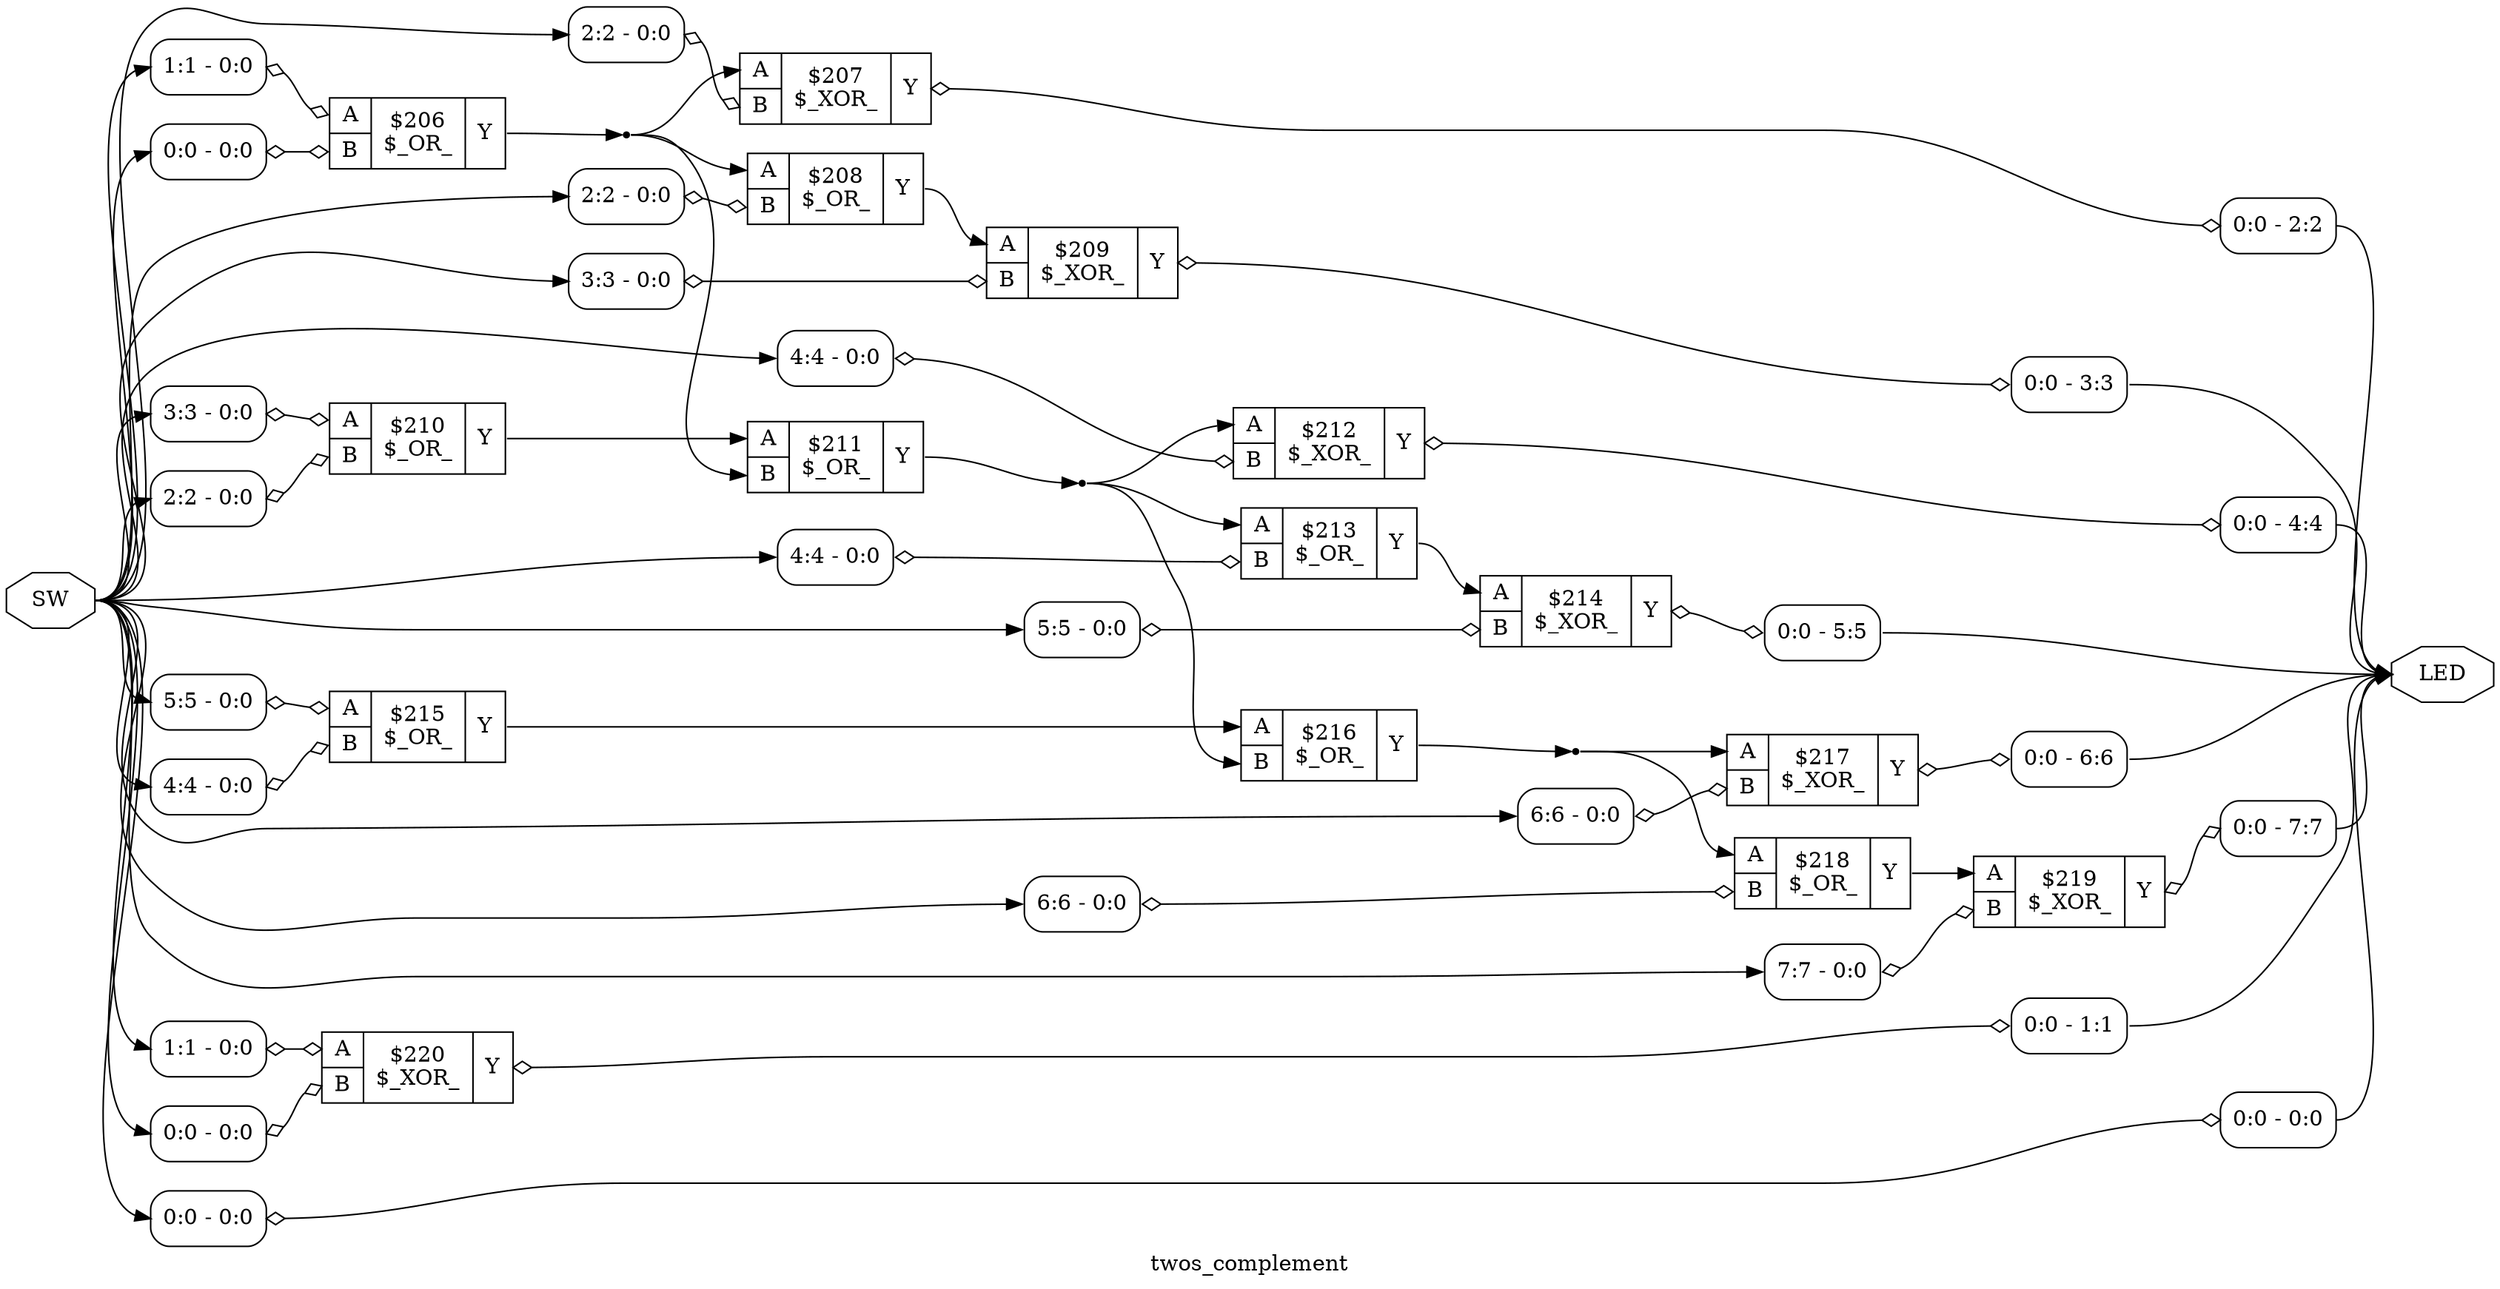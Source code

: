 digraph "twos_complement" {
label="twos_complement";
rankdir="LR";
remincross=true;
n9 [ shape=octagon, label="LED", color="black", fontcolor="black" ];
n10 [ shape=octagon, label="SW", color="black", fontcolor="black" ];
c14 [ shape=record, label="{{<p11> A|<p12> B}|$206\n$_OR_|{<p13> Y}}",  ];
x0 [ shape=record, style=rounded, label="<s0> 1:1 - 0:0 ", color="black", fontcolor="black" ];
x0:e -> c14:p11:w [arrowhead=odiamond, arrowtail=odiamond, dir=both, color="black", fontcolor="black", label=""];
x1 [ shape=record, style=rounded, label="<s0> 0:0 - 0:0 ", color="black", fontcolor="black" ];
x1:e -> c14:p12:w [arrowhead=odiamond, arrowtail=odiamond, dir=both, color="black", fontcolor="black", label=""];
c15 [ shape=record, label="{{<p11> A|<p12> B}|$207\n$_XOR_|{<p13> Y}}",  ];
x2 [ shape=record, style=rounded, label="<s0> 2:2 - 0:0 ", color="black", fontcolor="black" ];
x2:e -> c15:p12:w [arrowhead=odiamond, arrowtail=odiamond, dir=both, color="black", fontcolor="black", label=""];
x3 [ shape=record, style=rounded, label="<s0> 0:0 - 2:2 ", color="black", fontcolor="black" ];
c15:p13:e -> x3:w [arrowhead=odiamond, arrowtail=odiamond, dir=both, color="black", fontcolor="black", label=""];
c16 [ shape=record, label="{{<p11> A|<p12> B}|$208\n$_OR_|{<p13> Y}}",  ];
x4 [ shape=record, style=rounded, label="<s0> 2:2 - 0:0 ", color="black", fontcolor="black" ];
x4:e -> c16:p12:w [arrowhead=odiamond, arrowtail=odiamond, dir=both, color="black", fontcolor="black", label=""];
c17 [ shape=record, label="{{<p11> A|<p12> B}|$209\n$_XOR_|{<p13> Y}}",  ];
x5 [ shape=record, style=rounded, label="<s0> 3:3 - 0:0 ", color="black", fontcolor="black" ];
x5:e -> c17:p12:w [arrowhead=odiamond, arrowtail=odiamond, dir=both, color="black", fontcolor="black", label=""];
x6 [ shape=record, style=rounded, label="<s0> 0:0 - 3:3 ", color="black", fontcolor="black" ];
c17:p13:e -> x6:w [arrowhead=odiamond, arrowtail=odiamond, dir=both, color="black", fontcolor="black", label=""];
c18 [ shape=record, label="{{<p11> A|<p12> B}|$210\n$_OR_|{<p13> Y}}",  ];
x7 [ shape=record, style=rounded, label="<s0> 3:3 - 0:0 ", color="black", fontcolor="black" ];
x7:e -> c18:p11:w [arrowhead=odiamond, arrowtail=odiamond, dir=both, color="black", fontcolor="black", label=""];
x8 [ shape=record, style=rounded, label="<s0> 2:2 - 0:0 ", color="black", fontcolor="black" ];
x8:e -> c18:p12:w [arrowhead=odiamond, arrowtail=odiamond, dir=both, color="black", fontcolor="black", label=""];
c19 [ shape=record, label="{{<p11> A|<p12> B}|$211\n$_OR_|{<p13> Y}}",  ];
c20 [ shape=record, label="{{<p11> A|<p12> B}|$212\n$_XOR_|{<p13> Y}}",  ];
x9 [ shape=record, style=rounded, label="<s0> 4:4 - 0:0 ", color="black", fontcolor="black" ];
x9:e -> c20:p12:w [arrowhead=odiamond, arrowtail=odiamond, dir=both, color="black", fontcolor="black", label=""];
x10 [ shape=record, style=rounded, label="<s0> 0:0 - 4:4 ", color="black", fontcolor="black" ];
c20:p13:e -> x10:w [arrowhead=odiamond, arrowtail=odiamond, dir=both, color="black", fontcolor="black", label=""];
c21 [ shape=record, label="{{<p11> A|<p12> B}|$213\n$_OR_|{<p13> Y}}",  ];
x11 [ shape=record, style=rounded, label="<s0> 4:4 - 0:0 ", color="black", fontcolor="black" ];
x11:e -> c21:p12:w [arrowhead=odiamond, arrowtail=odiamond, dir=both, color="black", fontcolor="black", label=""];
c22 [ shape=record, label="{{<p11> A|<p12> B}|$214\n$_XOR_|{<p13> Y}}",  ];
x12 [ shape=record, style=rounded, label="<s0> 5:5 - 0:0 ", color="black", fontcolor="black" ];
x12:e -> c22:p12:w [arrowhead=odiamond, arrowtail=odiamond, dir=both, color="black", fontcolor="black", label=""];
x13 [ shape=record, style=rounded, label="<s0> 0:0 - 5:5 ", color="black", fontcolor="black" ];
c22:p13:e -> x13:w [arrowhead=odiamond, arrowtail=odiamond, dir=both, color="black", fontcolor="black", label=""];
c23 [ shape=record, label="{{<p11> A|<p12> B}|$215\n$_OR_|{<p13> Y}}",  ];
x14 [ shape=record, style=rounded, label="<s0> 5:5 - 0:0 ", color="black", fontcolor="black" ];
x14:e -> c23:p11:w [arrowhead=odiamond, arrowtail=odiamond, dir=both, color="black", fontcolor="black", label=""];
x15 [ shape=record, style=rounded, label="<s0> 4:4 - 0:0 ", color="black", fontcolor="black" ];
x15:e -> c23:p12:w [arrowhead=odiamond, arrowtail=odiamond, dir=both, color="black", fontcolor="black", label=""];
c24 [ shape=record, label="{{<p11> A|<p12> B}|$216\n$_OR_|{<p13> Y}}",  ];
c25 [ shape=record, label="{{<p11> A|<p12> B}|$217\n$_XOR_|{<p13> Y}}",  ];
x16 [ shape=record, style=rounded, label="<s0> 6:6 - 0:0 ", color="black", fontcolor="black" ];
x16:e -> c25:p12:w [arrowhead=odiamond, arrowtail=odiamond, dir=both, color="black", fontcolor="black", label=""];
x17 [ shape=record, style=rounded, label="<s0> 0:0 - 6:6 ", color="black", fontcolor="black" ];
c25:p13:e -> x17:w [arrowhead=odiamond, arrowtail=odiamond, dir=both, color="black", fontcolor="black", label=""];
c26 [ shape=record, label="{{<p11> A|<p12> B}|$218\n$_OR_|{<p13> Y}}",  ];
x18 [ shape=record, style=rounded, label="<s0> 6:6 - 0:0 ", color="black", fontcolor="black" ];
x18:e -> c26:p12:w [arrowhead=odiamond, arrowtail=odiamond, dir=both, color="black", fontcolor="black", label=""];
c27 [ shape=record, label="{{<p11> A|<p12> B}|$219\n$_XOR_|{<p13> Y}}",  ];
x19 [ shape=record, style=rounded, label="<s0> 7:7 - 0:0 ", color="black", fontcolor="black" ];
x19:e -> c27:p12:w [arrowhead=odiamond, arrowtail=odiamond, dir=both, color="black", fontcolor="black", label=""];
x20 [ shape=record, style=rounded, label="<s0> 0:0 - 7:7 ", color="black", fontcolor="black" ];
c27:p13:e -> x20:w [arrowhead=odiamond, arrowtail=odiamond, dir=both, color="black", fontcolor="black", label=""];
c28 [ shape=record, label="{{<p11> A|<p12> B}|$220\n$_XOR_|{<p13> Y}}",  ];
x21 [ shape=record, style=rounded, label="<s0> 1:1 - 0:0 ", color="black", fontcolor="black" ];
x21:e -> c28:p11:w [arrowhead=odiamond, arrowtail=odiamond, dir=both, color="black", fontcolor="black", label=""];
x22 [ shape=record, style=rounded, label="<s0> 0:0 - 0:0 ", color="black", fontcolor="black" ];
x22:e -> c28:p12:w [arrowhead=odiamond, arrowtail=odiamond, dir=both, color="black", fontcolor="black", label=""];
x23 [ shape=record, style=rounded, label="<s0> 0:0 - 1:1 ", color="black", fontcolor="black" ];
c28:p13:e -> x23:w [arrowhead=odiamond, arrowtail=odiamond, dir=both, color="black", fontcolor="black", label=""];
x24 [ shape=record, style=rounded, label="<s0> 0:0 - 0:0 ", color="black", fontcolor="black" ];
x25 [ shape=record, style=rounded, label="<s0> 0:0 - 0:0 ", color="black", fontcolor="black" ];
x24:e -> x25:w [arrowhead=odiamond, arrowtail=odiamond, dir=both, color="black", fontcolor="black", label=""];
n1 [ shape=point ];
c14:p13:e -> n1:w [color="black", fontcolor="black", label=""];
n1:e -> c15:p11:w [color="black", fontcolor="black", label=""];
n1:e -> c16:p11:w [color="black", fontcolor="black", label=""];
n1:e -> c19:p12:w [color="black", fontcolor="black", label=""];
n10:e -> x0:s0:w [color="black", fontcolor="black", label=""];
n10:e -> x11:s0:w [color="black", fontcolor="black", label=""];
n10:e -> x12:s0:w [color="black", fontcolor="black", label=""];
n10:e -> x14:s0:w [color="black", fontcolor="black", label=""];
n10:e -> x15:s0:w [color="black", fontcolor="black", label=""];
n10:e -> x16:s0:w [color="black", fontcolor="black", label=""];
n10:e -> x18:s0:w [color="black", fontcolor="black", label=""];
n10:e -> x19:s0:w [color="black", fontcolor="black", label=""];
n10:e -> x1:s0:w [color="black", fontcolor="black", label=""];
n10:e -> x21:s0:w [color="black", fontcolor="black", label=""];
n10:e -> x22:s0:w [color="black", fontcolor="black", label=""];
n10:e -> x24:s0:w [color="black", fontcolor="black", label=""];
n10:e -> x2:s0:w [color="black", fontcolor="black", label=""];
n10:e -> x4:s0:w [color="black", fontcolor="black", label=""];
n10:e -> x5:s0:w [color="black", fontcolor="black", label=""];
n10:e -> x7:s0:w [color="black", fontcolor="black", label=""];
n10:e -> x8:s0:w [color="black", fontcolor="black", label=""];
n10:e -> x9:s0:w [color="black", fontcolor="black", label=""];
c16:p13:e -> c17:p11:w [color="black", fontcolor="black", label=""];
c18:p13:e -> c19:p11:w [color="black", fontcolor="black", label=""];
n4 [ shape=point ];
c19:p13:e -> n4:w [color="black", fontcolor="black", label=""];
n4:e -> c20:p11:w [color="black", fontcolor="black", label=""];
n4:e -> c21:p11:w [color="black", fontcolor="black", label=""];
n4:e -> c24:p12:w [color="black", fontcolor="black", label=""];
c21:p13:e -> c22:p11:w [color="black", fontcolor="black", label=""];
c23:p13:e -> c24:p11:w [color="black", fontcolor="black", label=""];
n7 [ shape=point ];
c24:p13:e -> n7:w [color="black", fontcolor="black", label=""];
n7:e -> c25:p11:w [color="black", fontcolor="black", label=""];
n7:e -> c26:p11:w [color="black", fontcolor="black", label=""];
c26:p13:e -> c27:p11:w [color="black", fontcolor="black", label=""];
x10:s0:e -> n9:w [color="black", fontcolor="black", label=""];
x13:s0:e -> n9:w [color="black", fontcolor="black", label=""];
x17:s0:e -> n9:w [color="black", fontcolor="black", label=""];
x20:s0:e -> n9:w [color="black", fontcolor="black", label=""];
x23:s0:e -> n9:w [color="black", fontcolor="black", label=""];
x25:s0:e -> n9:w [color="black", fontcolor="black", label=""];
x3:s0:e -> n9:w [color="black", fontcolor="black", label=""];
x6:s0:e -> n9:w [color="black", fontcolor="black", label=""];
}
